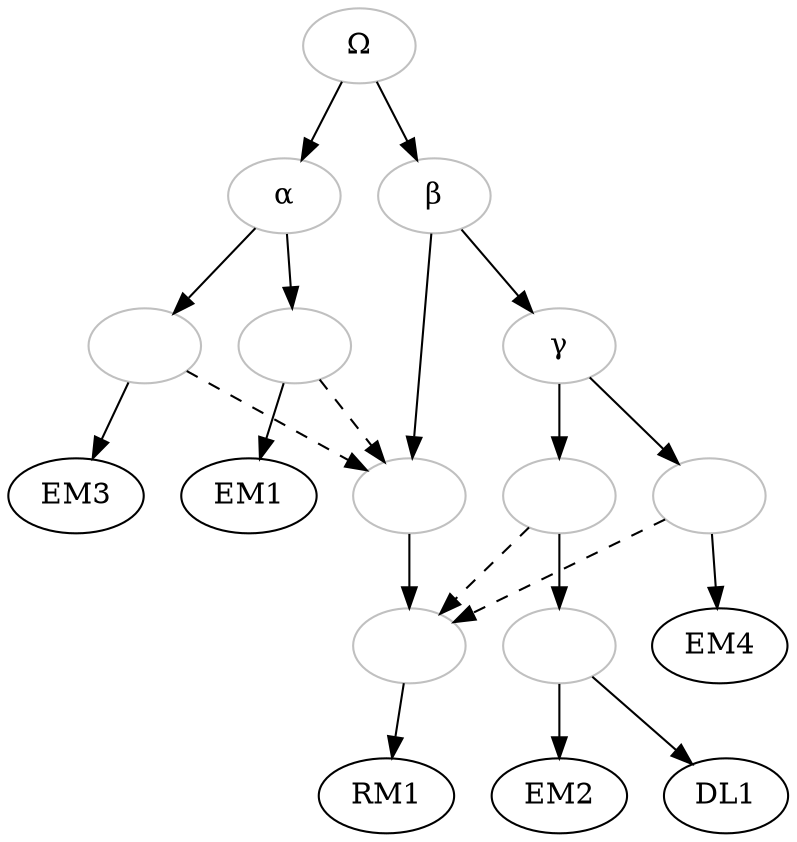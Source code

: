 digraph {
    omega -> alpha;
    omega -> beta;
    beta -> gamma;
    
    alpha -> alphaprime;
    alphaprime -> EM1;
    alpha -> alphasec;
    alphasec -> EM3;
    
    beta -> betaprime
    betaprime -> betasec;
    betasec -> RM1;
    
    gamma -> gammaprime;
    gammaprime -> EM4;
    
    gamma -> gammasec;
    gammasec -> unlabeled1;
    
    unlabeled1 -> DL1;
    unlabeled1 -> EM2;

    alphaprime -> betaprime [style="dashed"];
    alphasec -> betaprime [style="dashed"];
    gammaprime -> betasec [style="dashed"];
    gammasec -> betasec [style="dashed"];

    unlabeled1 [label="",color="grey"];
    omega [label="Ω",color="grey"];
    alpha [label="α",color="grey"];
    beta [label="β",color="grey"];
    gamma [label="γ",color="grey"];
    alphaprime [label="",color="grey"];
    alphasec [label="",color="grey"];
    betaprime [label="",color="grey"];
    betasec [label="",color="grey"];
    gammaprime [label="",color="grey"];
    gammasec [label="",color="grey"];
}

